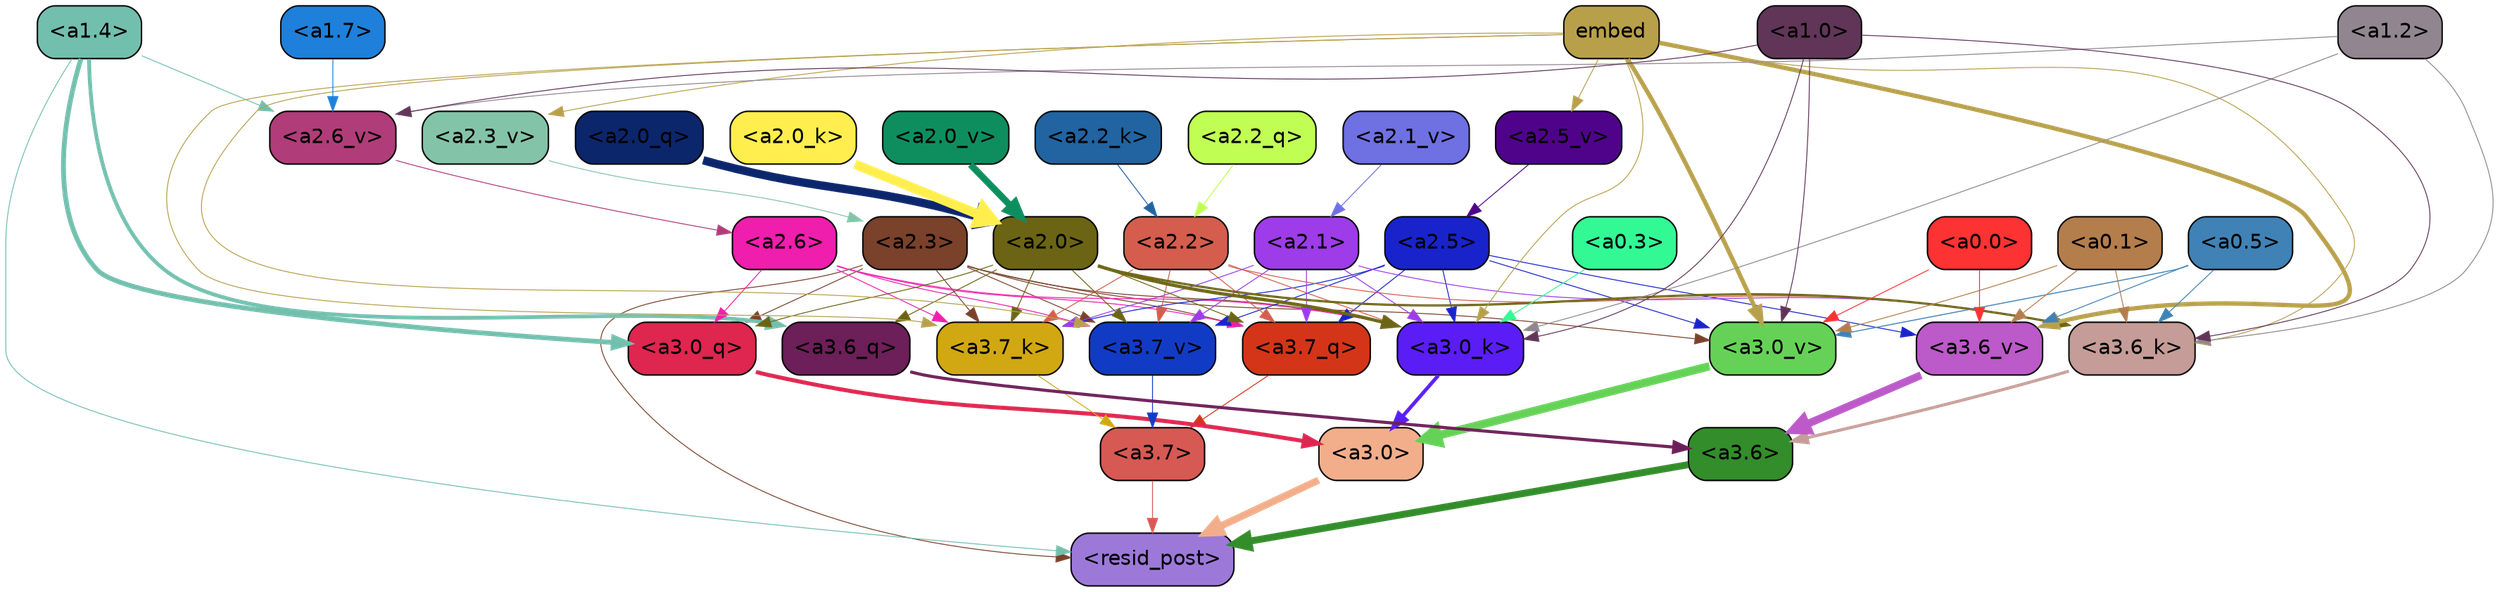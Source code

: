 strict digraph "" {
	graph [bgcolor=transparent,
		layout=dot,
		overlap=false,
		splines=true
	];
	"<a3.7>"	[color=black,
		fillcolor="#d75953",
		fontname=Helvetica,
		shape=box,
		style="filled, rounded"];
	"<resid_post>"	[color=black,
		fillcolor="#9c79d9",
		fontname=Helvetica,
		shape=box,
		style="filled, rounded"];
	"<a3.7>" -> "<resid_post>"	[color="#d75953",
		penwidth=0.6];
	"<a3.6>"	[color=black,
		fillcolor="#338d2a",
		fontname=Helvetica,
		shape=box,
		style="filled, rounded"];
	"<a3.6>" -> "<resid_post>"	[color="#338d2a",
		penwidth=4.753257989883423];
	"<a3.0>"	[color=black,
		fillcolor="#f2ae8b",
		fontname=Helvetica,
		shape=box,
		style="filled, rounded"];
	"<a3.0>" -> "<resid_post>"	[color="#f2ae8b",
		penwidth=4.90053927898407];
	"<a2.3>"	[color=black,
		fillcolor="#7a412b",
		fontname=Helvetica,
		shape=box,
		style="filled, rounded"];
	"<a2.3>" -> "<resid_post>"	[color="#7a412b",
		penwidth=0.6];
	"<a3.7_q>"	[color=black,
		fillcolor="#d43518",
		fontname=Helvetica,
		shape=box,
		style="filled, rounded"];
	"<a2.3>" -> "<a3.7_q>"	[color="#7a412b",
		penwidth=0.6];
	"<a3.0_q>"	[color=black,
		fillcolor="#de264f",
		fontname=Helvetica,
		shape=box,
		style="filled, rounded"];
	"<a2.3>" -> "<a3.0_q>"	[color="#7a412b",
		penwidth=0.6];
	"<a3.7_k>"	[color=black,
		fillcolor="#d1a812",
		fontname=Helvetica,
		shape=box,
		style="filled, rounded"];
	"<a2.3>" -> "<a3.7_k>"	[color="#7a412b",
		penwidth=0.6];
	"<a3.0_k>"	[color=black,
		fillcolor="#5a1df6",
		fontname=Helvetica,
		shape=box,
		style="filled, rounded"];
	"<a2.3>" -> "<a3.0_k>"	[color="#7a412b",
		penwidth=0.6];
	"<a3.7_v>"	[color=black,
		fillcolor="#123bc5",
		fontname=Helvetica,
		shape=box,
		style="filled, rounded"];
	"<a2.3>" -> "<a3.7_v>"	[color="#7a412b",
		penwidth=0.6];
	"<a3.0_v>"	[color=black,
		fillcolor="#65d257",
		fontname=Helvetica,
		shape=box,
		style="filled, rounded"];
	"<a2.3>" -> "<a3.0_v>"	[color="#7a412b",
		penwidth=0.6];
	"<a1.4>"	[color=black,
		fillcolor="#72bfad",
		fontname=Helvetica,
		shape=box,
		style="filled, rounded"];
	"<a1.4>" -> "<resid_post>"	[color="#72bfad",
		penwidth=0.6];
	"<a3.6_q>"	[color=black,
		fillcolor="#6c1f58",
		fontname=Helvetica,
		shape=box,
		style="filled, rounded"];
	"<a1.4>" -> "<a3.6_q>"	[color="#72bfad",
		penwidth=2.6043437719345093];
	"<a1.4>" -> "<a3.0_q>"	[color="#72bfad",
		penwidth=3.2779015004634857];
	"<a2.6_v>"	[color=black,
		fillcolor="#b03d79",
		fontname=Helvetica,
		shape=box,
		style="filled, rounded"];
	"<a1.4>" -> "<a2.6_v>"	[color="#72bfad",
		penwidth=0.6];
	"<a3.7_q>" -> "<a3.7>"	[color="#d43518",
		penwidth=0.6];
	"<a3.6_q>" -> "<a3.6>"	[color="#6c1f58",
		penwidth=2.091020345687866];
	"<a3.0_q>" -> "<a3.0>"	[color="#de264f",
		penwidth=2.7421876192092896];
	"<a3.7_k>" -> "<a3.7>"	[color="#d1a812",
		penwidth=0.6];
	"<a3.6_k>"	[color=black,
		fillcolor="#c59c97",
		fontname=Helvetica,
		shape=box,
		style="filled, rounded"];
	"<a3.6_k>" -> "<a3.6>"	[color="#c59c97",
		penwidth=2.048597991466522];
	"<a3.0_k>" -> "<a3.0>"	[color="#5a1df6",
		penwidth=2.476402521133423];
	"<a3.7_v>" -> "<a3.7>"	[color="#123bc5",
		penwidth=0.6];
	"<a3.6_v>"	[color=black,
		fillcolor="#bb5ac8",
		fontname=Helvetica,
		shape=box,
		style="filled, rounded"];
	"<a3.6_v>" -> "<a3.6>"	[color="#bb5ac8",
		penwidth=5.2550448179244995];
	"<a3.0_v>" -> "<a3.0>"	[color="#65d257",
		penwidth=5.652270674705505];
	"<a2.6>"	[color=black,
		fillcolor="#ef1ead",
		fontname=Helvetica,
		shape=box,
		style="filled, rounded"];
	"<a2.6>" -> "<a3.7_q>"	[color="#ef1ead",
		penwidth=0.6];
	"<a2.6>" -> "<a3.0_q>"	[color="#ef1ead",
		penwidth=0.6];
	"<a2.6>" -> "<a3.7_k>"	[color="#ef1ead",
		penwidth=0.6];
	"<a2.6>" -> "<a3.0_k>"	[color="#ef1ead",
		penwidth=0.6];
	"<a2.6>" -> "<a3.7_v>"	[color="#ef1ead",
		penwidth=0.6];
	"<a2.5>"	[color=black,
		fillcolor="#1823cc",
		fontname=Helvetica,
		shape=box,
		style="filled, rounded"];
	"<a2.5>" -> "<a3.7_q>"	[color="#1823cc",
		penwidth=0.6];
	"<a2.5>" -> "<a3.7_k>"	[color="#1823cc",
		penwidth=0.6];
	"<a2.5>" -> "<a3.0_k>"	[color="#1823cc",
		penwidth=0.6];
	"<a2.5>" -> "<a3.7_v>"	[color="#1823cc",
		penwidth=0.6];
	"<a2.5>" -> "<a3.6_v>"	[color="#1823cc",
		penwidth=0.6];
	"<a2.5>" -> "<a3.0_v>"	[color="#1823cc",
		penwidth=0.6];
	"<a2.2>"	[color=black,
		fillcolor="#d45d4e",
		fontname=Helvetica,
		shape=box,
		style="filled, rounded"];
	"<a2.2>" -> "<a3.7_q>"	[color="#d45d4e",
		penwidth=0.6];
	"<a2.2>" -> "<a3.7_k>"	[color="#d45d4e",
		penwidth=0.6];
	"<a2.2>" -> "<a3.6_k>"	[color="#d45d4e",
		penwidth=0.6];
	"<a2.2>" -> "<a3.0_k>"	[color="#d45d4e",
		penwidth=0.6];
	"<a2.2>" -> "<a3.7_v>"	[color="#d45d4e",
		penwidth=0.6];
	"<a2.1>"	[color=black,
		fillcolor="#9d3ce8",
		fontname=Helvetica,
		shape=box,
		style="filled, rounded"];
	"<a2.1>" -> "<a3.7_q>"	[color="#9d3ce8",
		penwidth=0.6];
	"<a2.1>" -> "<a3.7_k>"	[color="#9d3ce8",
		penwidth=0.6];
	"<a2.1>" -> "<a3.6_k>"	[color="#9d3ce8",
		penwidth=0.6];
	"<a2.1>" -> "<a3.0_k>"	[color="#9d3ce8",
		penwidth=0.6];
	"<a2.1>" -> "<a3.7_v>"	[color="#9d3ce8",
		penwidth=0.6];
	"<a2.0>"	[color=black,
		fillcolor="#6b6414",
		fontname=Helvetica,
		shape=box,
		style="filled, rounded"];
	"<a2.0>" -> "<a3.7_q>"	[color="#6b6414",
		penwidth=0.6];
	"<a2.0>" -> "<a3.6_q>"	[color="#6b6414",
		penwidth=0.6];
	"<a2.0>" -> "<a3.0_q>"	[color="#6b6414",
		penwidth=0.6];
	"<a2.0>" -> "<a3.7_k>"	[color="#6b6414",
		penwidth=0.6];
	"<a2.0>" -> "<a3.6_k>"	[color="#6b6414",
		penwidth=1.5290023684501648];
	"<a2.0>" -> "<a3.0_k>"	[color="#6b6414",
		penwidth=2.2551413774490356];
	"<a2.0>" -> "<a3.7_v>"	[color="#6b6414",
		penwidth=0.6];
	embed	[color=black,
		fillcolor="#b8a04b",
		fontname=Helvetica,
		shape=box,
		style="filled, rounded"];
	embed -> "<a3.7_k>"	[color="#b8a04b",
		penwidth=0.6];
	embed -> "<a3.6_k>"	[color="#b8a04b",
		penwidth=0.6];
	embed -> "<a3.0_k>"	[color="#b8a04b",
		penwidth=0.6];
	embed -> "<a3.7_v>"	[color="#b8a04b",
		penwidth=0.6];
	embed -> "<a3.6_v>"	[color="#b8a04b",
		penwidth=2.9556376338005066];
	embed -> "<a3.0_v>"	[color="#b8a04b",
		penwidth=2.972973108291626];
	"<a2.5_v>"	[color=black,
		fillcolor="#4f038b",
		fontname=Helvetica,
		shape=box,
		style="filled, rounded"];
	embed -> "<a2.5_v>"	[color="#b8a04b",
		penwidth=0.6];
	"<a2.3_v>"	[color=black,
		fillcolor="#83c4a9",
		fontname=Helvetica,
		shape=box,
		style="filled, rounded"];
	embed -> "<a2.3_v>"	[color="#b8a04b",
		penwidth=0.6];
	"<a1.2>"	[color=black,
		fillcolor="#91868f",
		fontname=Helvetica,
		shape=box,
		style="filled, rounded"];
	"<a1.2>" -> "<a3.6_k>"	[color="#91868f",
		penwidth=0.6];
	"<a1.2>" -> "<a3.0_k>"	[color="#91868f",
		penwidth=0.6];
	"<a1.2>" -> "<a2.6_v>"	[color="#91868f",
		penwidth=0.6];
	"<a1.0>"	[color=black,
		fillcolor="#613558",
		fontname=Helvetica,
		shape=box,
		style="filled, rounded"];
	"<a1.0>" -> "<a3.6_k>"	[color="#613558",
		penwidth=0.6];
	"<a1.0>" -> "<a3.0_k>"	[color="#613558",
		penwidth=0.6];
	"<a1.0>" -> "<a3.0_v>"	[color="#613558",
		penwidth=0.6];
	"<a1.0>" -> "<a2.6_v>"	[color="#613558",
		penwidth=0.6];
	"<a0.5>"	[color=black,
		fillcolor="#4082b5",
		fontname=Helvetica,
		shape=box,
		style="filled, rounded"];
	"<a0.5>" -> "<a3.6_k>"	[color="#4082b5",
		penwidth=0.6];
	"<a0.5>" -> "<a3.6_v>"	[color="#4082b5",
		penwidth=0.6];
	"<a0.5>" -> "<a3.0_v>"	[color="#4082b5",
		penwidth=0.6790935099124908];
	"<a0.1>"	[color=black,
		fillcolor="#b47d4c",
		fontname=Helvetica,
		shape=box,
		style="filled, rounded"];
	"<a0.1>" -> "<a3.6_k>"	[color="#b47d4c",
		penwidth=0.6];
	"<a0.1>" -> "<a3.6_v>"	[color="#b47d4c",
		penwidth=0.6];
	"<a0.1>" -> "<a3.0_v>"	[color="#b47d4c",
		penwidth=0.6];
	"<a0.3>"	[color=black,
		fillcolor="#33f995",
		fontname=Helvetica,
		shape=box,
		style="filled, rounded"];
	"<a0.3>" -> "<a3.0_k>"	[color="#33f995",
		penwidth=0.6];
	"<a0.0>"	[color=black,
		fillcolor="#fd3232",
		fontname=Helvetica,
		shape=box,
		style="filled, rounded"];
	"<a0.0>" -> "<a3.6_v>"	[color="#fd3232",
		penwidth=0.6];
	"<a0.0>" -> "<a3.0_v>"	[color="#fd3232",
		penwidth=0.6];
	"<a2.2_q>"	[color=black,
		fillcolor="#c1fe53",
		fontname=Helvetica,
		shape=box,
		style="filled, rounded"];
	"<a2.2_q>" -> "<a2.2>"	[color="#c1fe53",
		penwidth=0.6];
	"<a2.0_q>"	[color=black,
		fillcolor="#0c266c",
		fontname=Helvetica,
		shape=box,
		style="filled, rounded"];
	"<a2.0_q>" -> "<a2.0>"	[color="#0c266c",
		penwidth=5.6763341426849365];
	"<a2.2_k>"	[color=black,
		fillcolor="#2164a1",
		fontname=Helvetica,
		shape=box,
		style="filled, rounded"];
	"<a2.2_k>" -> "<a2.2>"	[color="#2164a1",
		penwidth=0.6];
	"<a2.0_k>"	[color=black,
		fillcolor="#ffee4e",
		fontname=Helvetica,
		shape=box,
		style="filled, rounded"];
	"<a2.0_k>" -> "<a2.0>"	[color="#ffee4e",
		penwidth=6.450865745544434];
	"<a2.6_v>" -> "<a2.6>"	[color="#b03d79",
		penwidth=0.6];
	"<a2.5_v>" -> "<a2.5>"	[color="#4f038b",
		penwidth=0.6];
	"<a2.3_v>" -> "<a2.3>"	[color="#83c4a9",
		penwidth=0.6];
	"<a2.1_v>"	[color=black,
		fillcolor="#6f70e2",
		fontname=Helvetica,
		shape=box,
		style="filled, rounded"];
	"<a2.1_v>" -> "<a2.1>"	[color="#6f70e2",
		penwidth=0.6];
	"<a2.0_v>"	[color=black,
		fillcolor="#0e8e5f",
		fontname=Helvetica,
		shape=box,
		style="filled, rounded"];
	"<a2.0_v>" -> "<a2.0>"	[color="#0e8e5f",
		penwidth=4.569358706474304];
	"<a1.7>"	[color=black,
		fillcolor="#1e80da",
		fontname=Helvetica,
		shape=box,
		style="filled, rounded"];
	"<a1.7>" -> "<a2.6_v>"	[color="#1e80da",
		penwidth=0.6];
}
